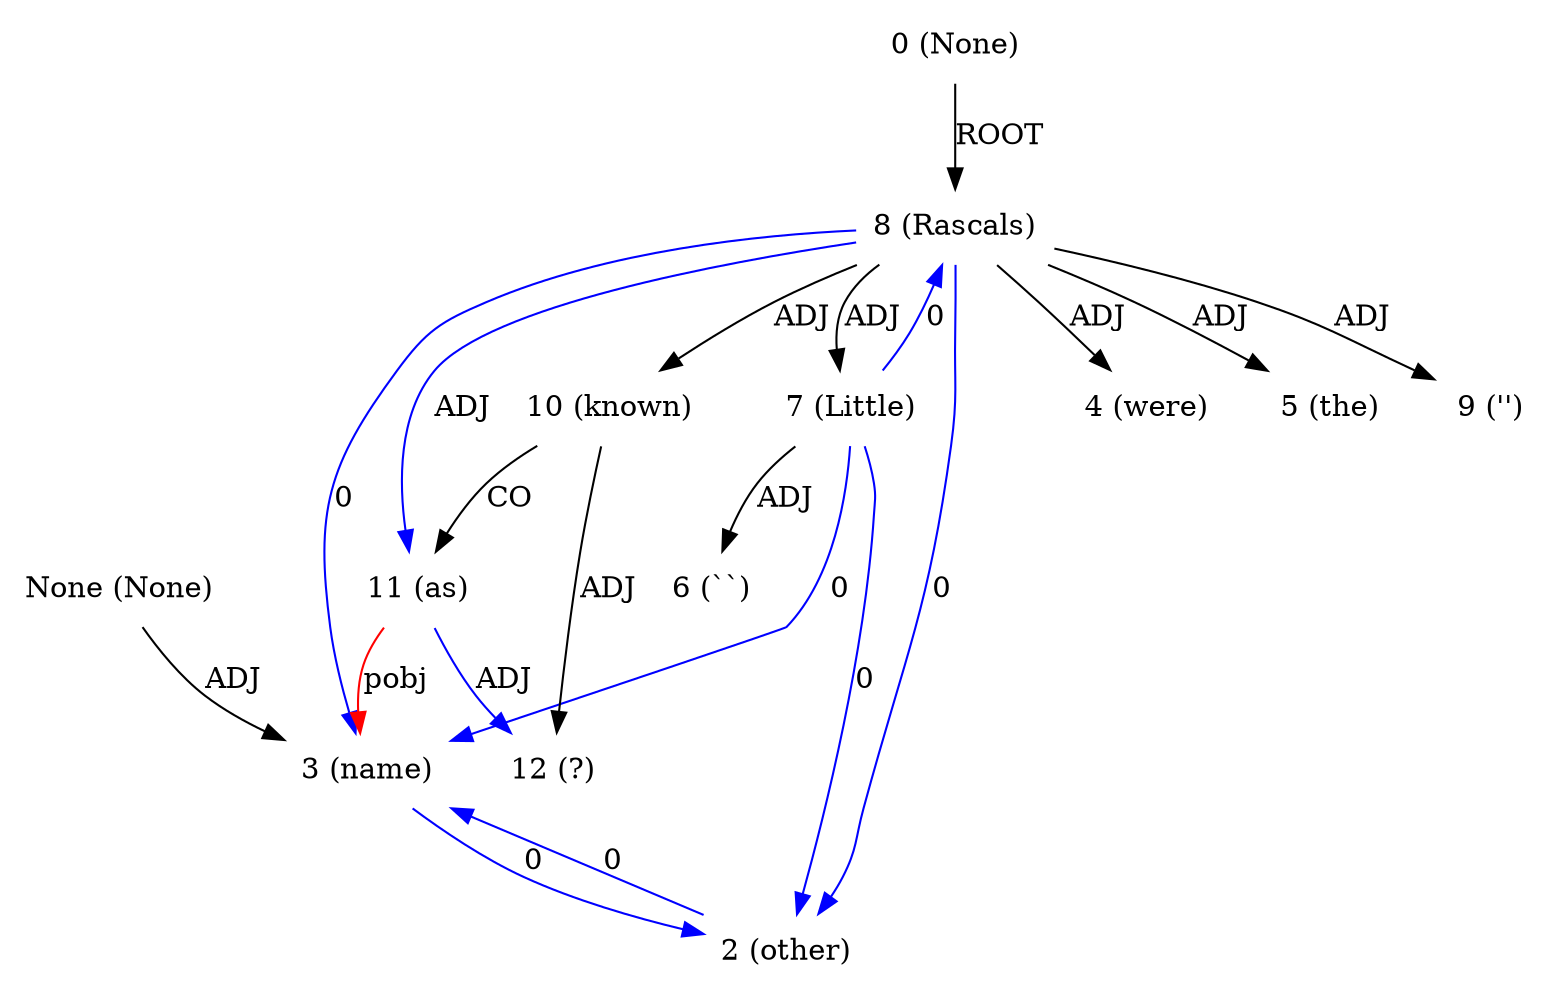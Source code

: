 digraph G{
edge [dir=forward]
node [shape=plaintext]

None [label="None (None)"]
None -> 3 [label="ADJ"]
0 [label="0 (None)"]
0 -> 8 [label="ROOT"]
2 [label="2 (other)"]
2 -> 3 [label="0", color="blue"]
3 [label="3 (name)"]
3 -> 2 [label="0", color="blue"]
11 -> 3 [label="pobj", color="red"]
4 [label="4 (were)"]
5 [label="5 (the)"]
6 [label="6 (``)"]
7 [label="7 (Little)"]
7 -> 2 [label="0", color="blue"]
7 -> 8 [label="0", color="blue"]
7 -> 3 [label="0", color="blue"]
7 -> 6 [label="ADJ"]
8 [label="8 (Rascals)"]
8 -> 3 [label="0", color="blue"]
8 -> 2 [label="0", color="blue"]
8 -> 4 [label="ADJ"]
8 -> 5 [label="ADJ"]
8 -> 7 [label="ADJ"]
8 -> 9 [label="ADJ"]
8 -> 10 [label="ADJ"]
8 -> 11 [label="ADJ", color="blue"]
9 [label="9 ('')"]
10 [label="10 (known)"]
10 -> 12 [label="ADJ"]
10 -> 11 [label="CO"]
11 [label="11 (as)"]
11 -> 12 [label="ADJ", color="blue"]
12 [label="12 (?)"]
}
